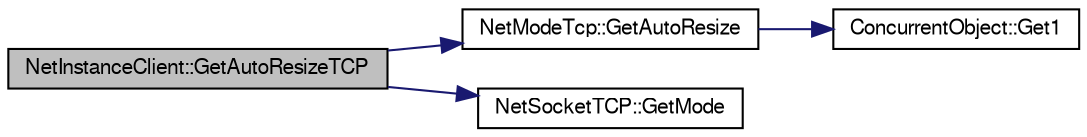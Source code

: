 digraph G
{
  edge [fontname="FreeSans",fontsize="10",labelfontname="FreeSans",labelfontsize="10"];
  node [fontname="FreeSans",fontsize="10",shape=record];
  rankdir=LR;
  Node1 [label="NetInstanceClient::GetAutoResizeTCP",height=0.2,width=0.4,color="black", fillcolor="grey75", style="filled" fontcolor="black"];
  Node1 -> Node2 [color="midnightblue",fontsize="10",style="solid",fontname="FreeSans"];
  Node2 [label="NetModeTcp::GetAutoResize",height=0.2,width=0.4,color="black", fillcolor="white", style="filled",URL="$class_net_mode_tcp.html#abb7a8c9d33dcee5ecc7e069ddc81b6a2"];
  Node2 -> Node3 [color="midnightblue",fontsize="10",style="solid",fontname="FreeSans"];
  Node3 [label="ConcurrentObject::Get1",height=0.2,width=0.4,color="black", fillcolor="white", style="filled",URL="$class_concurrent_object.html#a443b1a7eec5d662194846767c4b8b9cf"];
  Node1 -> Node4 [color="midnightblue",fontsize="10",style="solid",fontname="FreeSans"];
  Node4 [label="NetSocketTCP::GetMode",height=0.2,width=0.4,color="black", fillcolor="white", style="filled",URL="$class_net_socket_t_c_p.html#ad528efe4a16f0a110f488820d7abbc89"];
}

